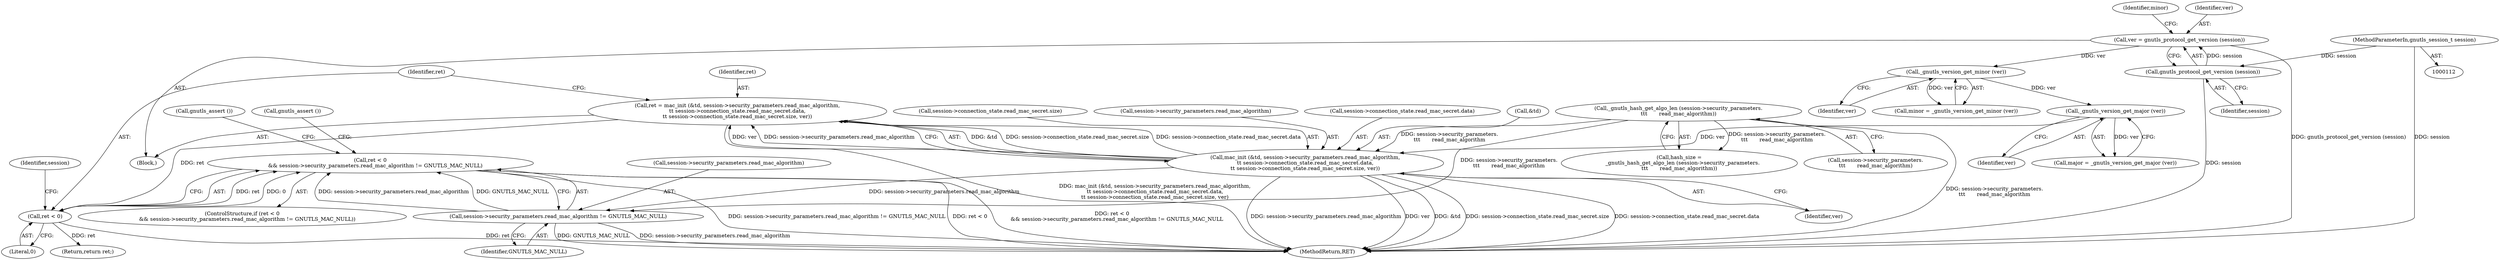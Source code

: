 digraph "0_savannah_bc8102405fda11ea00ca3b42acc4f4bce9d6e97b_0@API" {
"1000189" [label="(Call,ret < 0\n      && session->security_parameters.read_mac_algorithm != GNUTLS_MAC_NULL)"];
"1000190" [label="(Call,ret < 0)"];
"1000163" [label="(Call,ret = mac_init (&td, session->security_parameters.read_mac_algorithm,\n\t\t session->connection_state.read_mac_secret.data,\n\t\t session->connection_state.read_mac_secret.size, ver))"];
"1000165" [label="(Call,mac_init (&td, session->security_parameters.read_mac_algorithm,\n\t\t session->connection_state.read_mac_secret.data,\n\t\t session->connection_state.read_mac_secret.size, ver))"];
"1000137" [label="(Call,_gnutls_hash_get_algo_len (session->security_parameters.\n\t\t\t       read_mac_algorithm))"];
"1000153" [label="(Call,_gnutls_version_get_major (ver))"];
"1000149" [label="(Call,_gnutls_version_get_minor (ver))"];
"1000143" [label="(Call,ver = gnutls_protocol_get_version (session))"];
"1000145" [label="(Call,gnutls_protocol_get_version (session))"];
"1000113" [label="(MethodParameterIn,gnutls_session_t session)"];
"1000193" [label="(Call,session->security_parameters.read_mac_algorithm != GNUTLS_MAC_NULL)"];
"1000487" [label="(MethodReturn,RET)"];
"1000154" [label="(Identifier,ver)"];
"1000148" [label="(Identifier,minor)"];
"1000190" [label="(Call,ret < 0)"];
"1000113" [label="(MethodParameterIn,gnutls_session_t session)"];
"1000147" [label="(Call,minor = _gnutls_version_get_minor (ver))"];
"1000192" [label="(Literal,0)"];
"1000187" [label="(Identifier,ver)"];
"1000189" [label="(Call,ret < 0\n      && session->security_parameters.read_mac_algorithm != GNUTLS_MAC_NULL)"];
"1000138" [label="(Call,session->security_parameters.\n\t\t\t       read_mac_algorithm)"];
"1000145" [label="(Call,gnutls_protocol_get_version (session))"];
"1000188" [label="(ControlStructure,if (ret < 0\n      && session->security_parameters.read_mac_algorithm != GNUTLS_MAC_NULL))"];
"1000151" [label="(Call,major = _gnutls_version_get_major (ver))"];
"1000144" [label="(Identifier,ver)"];
"1000168" [label="(Call,session->security_parameters.read_mac_algorithm)"];
"1000146" [label="(Identifier,session)"];
"1000153" [label="(Call,_gnutls_version_get_major (ver))"];
"1000135" [label="(Call,hash_size =\n    _gnutls_hash_get_algo_len (session->security_parameters.\n\t\t\t       read_mac_algorithm))"];
"1000118" [label="(Block,)"];
"1000201" [label="(Call,gnutls_assert ())"];
"1000149" [label="(Call,_gnutls_version_get_minor (ver))"];
"1000163" [label="(Call,ret = mac_init (&td, session->security_parameters.read_mac_algorithm,\n\t\t session->connection_state.read_mac_secret.data,\n\t\t session->connection_state.read_mac_secret.size, ver))"];
"1000164" [label="(Identifier,ret)"];
"1000196" [label="(Identifier,session)"];
"1000173" [label="(Call,session->connection_state.read_mac_secret.data)"];
"1000199" [label="(Identifier,GNUTLS_MAC_NULL)"];
"1000165" [label="(Call,mac_init (&td, session->security_parameters.read_mac_algorithm,\n\t\t session->connection_state.read_mac_secret.data,\n\t\t session->connection_state.read_mac_secret.size, ver))"];
"1000166" [label="(Call,&td)"];
"1000191" [label="(Identifier,ret)"];
"1000150" [label="(Identifier,ver)"];
"1000206" [label="(Return,return ret;)"];
"1000205" [label="(Call,gnutls_assert ())"];
"1000180" [label="(Call,session->connection_state.read_mac_secret.size)"];
"1000194" [label="(Call,session->security_parameters.read_mac_algorithm)"];
"1000137" [label="(Call,_gnutls_hash_get_algo_len (session->security_parameters.\n\t\t\t       read_mac_algorithm))"];
"1000193" [label="(Call,session->security_parameters.read_mac_algorithm != GNUTLS_MAC_NULL)"];
"1000143" [label="(Call,ver = gnutls_protocol_get_version (session))"];
"1000189" -> "1000188"  [label="AST: "];
"1000189" -> "1000190"  [label="CFG: "];
"1000189" -> "1000193"  [label="CFG: "];
"1000190" -> "1000189"  [label="AST: "];
"1000193" -> "1000189"  [label="AST: "];
"1000201" -> "1000189"  [label="CFG: "];
"1000205" -> "1000189"  [label="CFG: "];
"1000189" -> "1000487"  [label="DDG: ret < 0"];
"1000189" -> "1000487"  [label="DDG: ret < 0\n      && session->security_parameters.read_mac_algorithm != GNUTLS_MAC_NULL"];
"1000189" -> "1000487"  [label="DDG: session->security_parameters.read_mac_algorithm != GNUTLS_MAC_NULL"];
"1000190" -> "1000189"  [label="DDG: ret"];
"1000190" -> "1000189"  [label="DDG: 0"];
"1000193" -> "1000189"  [label="DDG: session->security_parameters.read_mac_algorithm"];
"1000193" -> "1000189"  [label="DDG: GNUTLS_MAC_NULL"];
"1000190" -> "1000192"  [label="CFG: "];
"1000191" -> "1000190"  [label="AST: "];
"1000192" -> "1000190"  [label="AST: "];
"1000196" -> "1000190"  [label="CFG: "];
"1000190" -> "1000487"  [label="DDG: ret"];
"1000163" -> "1000190"  [label="DDG: ret"];
"1000190" -> "1000206"  [label="DDG: ret"];
"1000163" -> "1000118"  [label="AST: "];
"1000163" -> "1000165"  [label="CFG: "];
"1000164" -> "1000163"  [label="AST: "];
"1000165" -> "1000163"  [label="AST: "];
"1000191" -> "1000163"  [label="CFG: "];
"1000163" -> "1000487"  [label="DDG: mac_init (&td, session->security_parameters.read_mac_algorithm,\n\t\t session->connection_state.read_mac_secret.data,\n\t\t session->connection_state.read_mac_secret.size, ver)"];
"1000165" -> "1000163"  [label="DDG: &td"];
"1000165" -> "1000163"  [label="DDG: session->connection_state.read_mac_secret.size"];
"1000165" -> "1000163"  [label="DDG: session->connection_state.read_mac_secret.data"];
"1000165" -> "1000163"  [label="DDG: ver"];
"1000165" -> "1000163"  [label="DDG: session->security_parameters.read_mac_algorithm"];
"1000165" -> "1000187"  [label="CFG: "];
"1000166" -> "1000165"  [label="AST: "];
"1000168" -> "1000165"  [label="AST: "];
"1000173" -> "1000165"  [label="AST: "];
"1000180" -> "1000165"  [label="AST: "];
"1000187" -> "1000165"  [label="AST: "];
"1000165" -> "1000487"  [label="DDG: session->security_parameters.read_mac_algorithm"];
"1000165" -> "1000487"  [label="DDG: ver"];
"1000165" -> "1000487"  [label="DDG: &td"];
"1000165" -> "1000487"  [label="DDG: session->connection_state.read_mac_secret.size"];
"1000165" -> "1000487"  [label="DDG: session->connection_state.read_mac_secret.data"];
"1000137" -> "1000165"  [label="DDG: session->security_parameters.\n\t\t\t       read_mac_algorithm"];
"1000153" -> "1000165"  [label="DDG: ver"];
"1000165" -> "1000193"  [label="DDG: session->security_parameters.read_mac_algorithm"];
"1000137" -> "1000135"  [label="AST: "];
"1000137" -> "1000138"  [label="CFG: "];
"1000138" -> "1000137"  [label="AST: "];
"1000135" -> "1000137"  [label="CFG: "];
"1000137" -> "1000487"  [label="DDG: session->security_parameters.\n\t\t\t       read_mac_algorithm"];
"1000137" -> "1000135"  [label="DDG: session->security_parameters.\n\t\t\t       read_mac_algorithm"];
"1000137" -> "1000193"  [label="DDG: session->security_parameters.\n\t\t\t       read_mac_algorithm"];
"1000153" -> "1000151"  [label="AST: "];
"1000153" -> "1000154"  [label="CFG: "];
"1000154" -> "1000153"  [label="AST: "];
"1000151" -> "1000153"  [label="CFG: "];
"1000153" -> "1000151"  [label="DDG: ver"];
"1000149" -> "1000153"  [label="DDG: ver"];
"1000149" -> "1000147"  [label="AST: "];
"1000149" -> "1000150"  [label="CFG: "];
"1000150" -> "1000149"  [label="AST: "];
"1000147" -> "1000149"  [label="CFG: "];
"1000149" -> "1000147"  [label="DDG: ver"];
"1000143" -> "1000149"  [label="DDG: ver"];
"1000143" -> "1000118"  [label="AST: "];
"1000143" -> "1000145"  [label="CFG: "];
"1000144" -> "1000143"  [label="AST: "];
"1000145" -> "1000143"  [label="AST: "];
"1000148" -> "1000143"  [label="CFG: "];
"1000143" -> "1000487"  [label="DDG: gnutls_protocol_get_version (session)"];
"1000145" -> "1000143"  [label="DDG: session"];
"1000145" -> "1000146"  [label="CFG: "];
"1000146" -> "1000145"  [label="AST: "];
"1000145" -> "1000487"  [label="DDG: session"];
"1000113" -> "1000145"  [label="DDG: session"];
"1000113" -> "1000112"  [label="AST: "];
"1000113" -> "1000487"  [label="DDG: session"];
"1000193" -> "1000199"  [label="CFG: "];
"1000194" -> "1000193"  [label="AST: "];
"1000199" -> "1000193"  [label="AST: "];
"1000193" -> "1000487"  [label="DDG: session->security_parameters.read_mac_algorithm"];
"1000193" -> "1000487"  [label="DDG: GNUTLS_MAC_NULL"];
}
